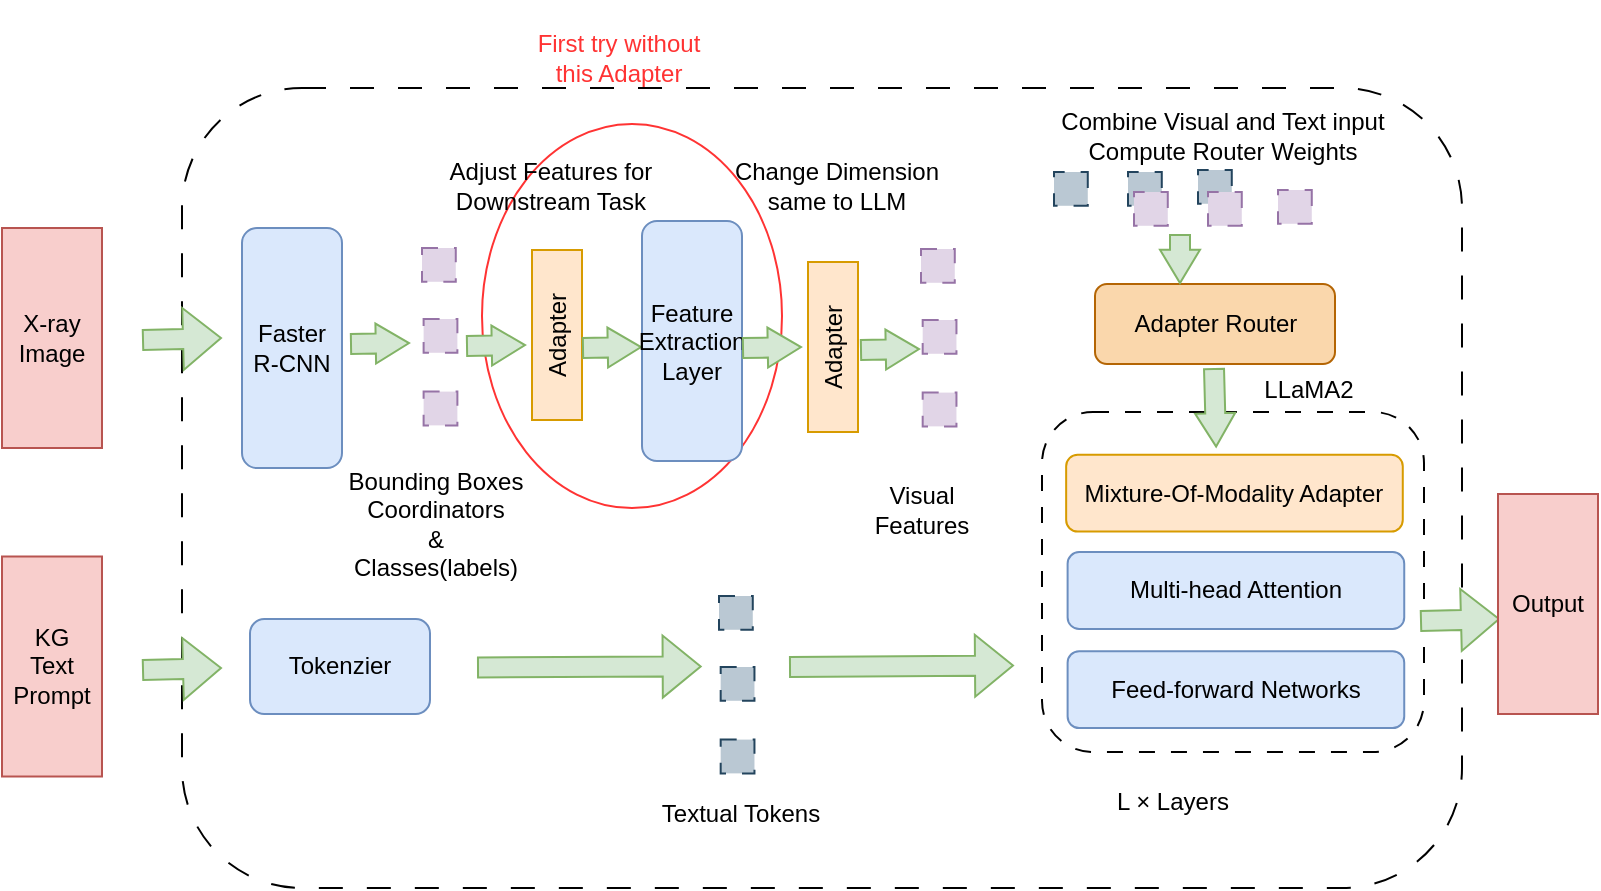 <mxfile version="22.0.7" type="github">
  <diagram name="Page-1" id="wo4J1DjW-kXAxptsyJrY">
    <mxGraphModel dx="1050" dy="541" grid="1" gridSize="10" guides="1" tooltips="1" connect="1" arrows="1" fold="1" page="1" pageScale="1" pageWidth="827" pageHeight="1169" math="0" shadow="0">
      <root>
        <mxCell id="0" />
        <mxCell id="1" parent="0" />
        <mxCell id="ERq-meONV3DLg-Fs3HEW-95" value="" style="ellipse;whiteSpace=wrap;html=1;fillColor=none;strokeColor=#FF3333;" parent="1" vertex="1">
          <mxGeometry x="260" y="88" width="150" height="192" as="geometry" />
        </mxCell>
        <mxCell id="ERq-meONV3DLg-Fs3HEW-77" value="" style="rounded=1;whiteSpace=wrap;html=1;fillColor=none;strokeColor=#000000;dashed=1;dashPattern=12 12;" parent="1" vertex="1">
          <mxGeometry x="110" y="70" width="640" height="400" as="geometry" />
        </mxCell>
        <mxCell id="ERq-meONV3DLg-Fs3HEW-7" value="" style="group" parent="1" vertex="1" connectable="0">
          <mxGeometry x="540" y="232" width="213" height="170" as="geometry" />
        </mxCell>
        <mxCell id="ERq-meONV3DLg-Fs3HEW-2" value="" style="rounded=1;whiteSpace=wrap;html=1;dashed=1;strokeColor=#000000;dashPattern=8 8;" parent="ERq-meONV3DLg-Fs3HEW-7" vertex="1">
          <mxGeometry width="191" height="170" as="geometry" />
        </mxCell>
        <mxCell id="ERq-meONV3DLg-Fs3HEW-3" value="Mixture-Of-Modality Adapter" style="rounded=1;whiteSpace=wrap;html=1;strokeColor=#d79b00;fillColor=#ffe6cc;" parent="ERq-meONV3DLg-Fs3HEW-7" vertex="1">
          <mxGeometry x="12.075" y="21.357" width="168.314" height="38.442" as="geometry" />
        </mxCell>
        <mxCell id="ERq-meONV3DLg-Fs3HEW-4" value="Multi-head Attention" style="rounded=1;whiteSpace=wrap;html=1;strokeColor=#6c8ebf;fillColor=#dae8fc;" parent="ERq-meONV3DLg-Fs3HEW-7" vertex="1">
          <mxGeometry x="12.807" y="70.05" width="168.314" height="38.442" as="geometry" />
        </mxCell>
        <mxCell id="ERq-meONV3DLg-Fs3HEW-5" value="Feed-forward Networks" style="rounded=1;whiteSpace=wrap;html=1;strokeColor=#6c8ebf;fillColor=#dae8fc;" parent="ERq-meONV3DLg-Fs3HEW-7" vertex="1">
          <mxGeometry x="12.807" y="119.598" width="168.314" height="38.442" as="geometry" />
        </mxCell>
        <mxCell id="ERq-meONV3DLg-Fs3HEW-9" value="Faster R-CNN" style="rounded=1;whiteSpace=wrap;html=1;strokeColor=#6c8ebf;fillColor=#dae8fc;" parent="1" vertex="1">
          <mxGeometry x="140" y="140" width="50" height="120" as="geometry" />
        </mxCell>
        <mxCell id="ERq-meONV3DLg-Fs3HEW-11" value="Adapter" style="rounded=0;whiteSpace=wrap;html=1;rotation=-90;fillColor=#ffe6cc;strokeColor=#d79b00;" parent="1" vertex="1">
          <mxGeometry x="255" y="181" width="85" height="25" as="geometry" />
        </mxCell>
        <mxCell id="ERq-meONV3DLg-Fs3HEW-15" value="Bounding Boxes&lt;br&gt;Coordinators&lt;br&gt;&amp;amp;&lt;br&gt;Classes(labels)" style="rounded=0;whiteSpace=wrap;html=1;strokeColor=none;fillColor=none;" parent="1" vertex="1">
          <mxGeometry x="187" y="264" width="100" height="48.5" as="geometry" />
        </mxCell>
        <mxCell id="ERq-meONV3DLg-Fs3HEW-16" value="" style="group" parent="1" vertex="1" connectable="0">
          <mxGeometry x="230" y="150" width="25" height="96" as="geometry" />
        </mxCell>
        <mxCell id="ERq-meONV3DLg-Fs3HEW-12" value="" style="whiteSpace=wrap;html=1;aspect=fixed;dashed=1;dashPattern=8 8;fillColor=#e1d5e7;strokeColor=#9673a6;" parent="ERq-meONV3DLg-Fs3HEW-16" vertex="1">
          <mxGeometry width="16.891" height="16.891" as="geometry" />
        </mxCell>
        <mxCell id="ERq-meONV3DLg-Fs3HEW-13" value="" style="whiteSpace=wrap;html=1;aspect=fixed;dashed=1;dashPattern=8 8;fillColor=#e1d5e7;strokeColor=#9673a6;" parent="ERq-meONV3DLg-Fs3HEW-16" vertex="1">
          <mxGeometry x="0.806" y="35.496" width="16.891" height="16.891" as="geometry" />
        </mxCell>
        <mxCell id="ERq-meONV3DLg-Fs3HEW-14" value="" style="whiteSpace=wrap;html=1;aspect=fixed;dashed=1;dashPattern=8 8;fillColor=#e1d5e7;strokeColor=#9673a6;" parent="ERq-meONV3DLg-Fs3HEW-16" vertex="1">
          <mxGeometry x="0.806" y="71.798" width="16.891" height="16.891" as="geometry" />
        </mxCell>
        <mxCell id="ERq-meONV3DLg-Fs3HEW-17" value="" style="group" parent="1" vertex="1" connectable="0">
          <mxGeometry x="378.5" y="324" width="26" height="96" as="geometry" />
        </mxCell>
        <mxCell id="ERq-meONV3DLg-Fs3HEW-18" value="" style="whiteSpace=wrap;html=1;aspect=fixed;dashed=1;dashPattern=8 8;fillColor=#bac8d3;strokeColor=#23445d;" parent="ERq-meONV3DLg-Fs3HEW-17" vertex="1">
          <mxGeometry width="16.891" height="16.891" as="geometry" />
        </mxCell>
        <mxCell id="ERq-meONV3DLg-Fs3HEW-19" value="" style="whiteSpace=wrap;html=1;aspect=fixed;dashed=1;dashPattern=8 8;fillColor=#bac8d3;strokeColor=#23445d;" parent="ERq-meONV3DLg-Fs3HEW-17" vertex="1">
          <mxGeometry x="0.839" y="35.496" width="16.891" height="16.891" as="geometry" />
        </mxCell>
        <mxCell id="ERq-meONV3DLg-Fs3HEW-20" value="" style="whiteSpace=wrap;html=1;aspect=fixed;dashed=1;dashPattern=8 8;fillColor=#bac8d3;strokeColor=#23445d;" parent="ERq-meONV3DLg-Fs3HEW-17" vertex="1">
          <mxGeometry x="0.839" y="71.798" width="16.891" height="16.891" as="geometry" />
        </mxCell>
        <mxCell id="ERq-meONV3DLg-Fs3HEW-21" value="Visual Features" style="rounded=0;whiteSpace=wrap;html=1;strokeColor=none;fillColor=none;" parent="1" vertex="1">
          <mxGeometry x="440" y="258.25" width="80" height="46" as="geometry" />
        </mxCell>
        <mxCell id="ERq-meONV3DLg-Fs3HEW-24" value="Tokenzier" style="rounded=1;whiteSpace=wrap;html=1;fillColor=#dae8fc;strokeColor=#6c8ebf;" parent="1" vertex="1">
          <mxGeometry x="144" y="335.5" width="90" height="47.5" as="geometry" />
        </mxCell>
        <mxCell id="ERq-meONV3DLg-Fs3HEW-30" value="Textual Tokens" style="rounded=0;whiteSpace=wrap;html=1;strokeColor=none;fillColor=none;" parent="1" vertex="1">
          <mxGeometry x="332" y="420.5" width="115" height="24.5" as="geometry" />
        </mxCell>
        <mxCell id="ERq-meONV3DLg-Fs3HEW-35" value="" style="group" parent="1" vertex="1" connectable="0">
          <mxGeometry x="479.5" y="150.5" width="26" height="96" as="geometry" />
        </mxCell>
        <mxCell id="ERq-meONV3DLg-Fs3HEW-36" value="" style="whiteSpace=wrap;html=1;aspect=fixed;dashed=1;dashPattern=8 8;fillColor=#e1d5e7;strokeColor=#9673a6;" parent="ERq-meONV3DLg-Fs3HEW-35" vertex="1">
          <mxGeometry width="16.891" height="16.891" as="geometry" />
        </mxCell>
        <mxCell id="ERq-meONV3DLg-Fs3HEW-37" value="" style="whiteSpace=wrap;html=1;aspect=fixed;dashed=1;dashPattern=8 8;fillColor=#e1d5e7;strokeColor=#9673a6;" parent="ERq-meONV3DLg-Fs3HEW-35" vertex="1">
          <mxGeometry x="0.839" y="35.496" width="16.891" height="16.891" as="geometry" />
        </mxCell>
        <mxCell id="ERq-meONV3DLg-Fs3HEW-38" value="" style="whiteSpace=wrap;html=1;aspect=fixed;dashed=1;dashPattern=8 8;fillColor=#e1d5e7;strokeColor=#9673a6;" parent="ERq-meONV3DLg-Fs3HEW-35" vertex="1">
          <mxGeometry x="0.839" y="71.798" width="16.891" height="16.891" as="geometry" />
        </mxCell>
        <mxCell id="ERq-meONV3DLg-Fs3HEW-39" value="Adapter Router" style="rounded=1;whiteSpace=wrap;html=1;fillColor=#fad7ac;strokeColor=#b46504;" parent="1" vertex="1">
          <mxGeometry x="566.5" y="168" width="120" height="40" as="geometry" />
        </mxCell>
        <mxCell id="ERq-meONV3DLg-Fs3HEW-50" value="Combine Visual and Text input&lt;br&gt;Compute Router Weights" style="rounded=0;whiteSpace=wrap;html=1;strokeColor=none;fillColor=none;" parent="1" vertex="1">
          <mxGeometry x="543.45" y="77" width="174.55" height="34" as="geometry" />
        </mxCell>
        <mxCell id="ERq-meONV3DLg-Fs3HEW-51" value="" style="group" parent="1" vertex="1" connectable="0">
          <mxGeometry x="539" y="111" width="138.225" height="38.225" as="geometry" />
        </mxCell>
        <mxCell id="ERq-meONV3DLg-Fs3HEW-41" value="" style="group;rotation=90;" parent="ERq-meONV3DLg-Fs3HEW-51" vertex="1" connectable="0">
          <mxGeometry x="35" y="-35" width="26" height="96" as="geometry" />
        </mxCell>
        <mxCell id="ERq-meONV3DLg-Fs3HEW-42" value="" style="whiteSpace=wrap;html=1;aspect=fixed;dashed=1;dashPattern=8 8;rotation=90;fillColor=#bac8d3;strokeColor=#23445d;" parent="ERq-meONV3DLg-Fs3HEW-41" vertex="1">
          <mxGeometry x="44" y="35" width="16.891" height="16.891" as="geometry" />
        </mxCell>
        <mxCell id="ERq-meONV3DLg-Fs3HEW-43" value="" style="whiteSpace=wrap;html=1;aspect=fixed;dashed=1;dashPattern=8 8;rotation=90;fillColor=#bac8d3;strokeColor=#23445d;" parent="ERq-meONV3DLg-Fs3HEW-41" vertex="1">
          <mxGeometry x="9" y="36" width="16.891" height="16.891" as="geometry" />
        </mxCell>
        <mxCell id="ERq-meONV3DLg-Fs3HEW-44" value="" style="whiteSpace=wrap;html=1;aspect=fixed;dashed=1;dashPattern=8 8;rotation=90;fillColor=#bac8d3;strokeColor=#23445d;" parent="ERq-meONV3DLg-Fs3HEW-41" vertex="1">
          <mxGeometry x="-28" y="36" width="16.891" height="16.891" as="geometry" />
        </mxCell>
        <mxCell id="ERq-meONV3DLg-Fs3HEW-46" value="" style="group;rotation=90;" parent="ERq-meONV3DLg-Fs3HEW-51" vertex="1" connectable="0">
          <mxGeometry x="75" y="-25" width="30.45" height="96" as="geometry" />
        </mxCell>
        <mxCell id="ERq-meONV3DLg-Fs3HEW-47" value="" style="whiteSpace=wrap;html=1;aspect=fixed;dashed=1;dashPattern=8 8;rotation=90;fillColor=#e1d5e7;strokeColor=#9673a6;" parent="ERq-meONV3DLg-Fs3HEW-46" vertex="1">
          <mxGeometry x="44" y="35" width="16.891" height="16.891" as="geometry" />
        </mxCell>
        <mxCell id="ERq-meONV3DLg-Fs3HEW-48" value="" style="whiteSpace=wrap;html=1;aspect=fixed;dashed=1;dashPattern=8 8;rotation=90;fillColor=#e1d5e7;strokeColor=#9673a6;" parent="ERq-meONV3DLg-Fs3HEW-46" vertex="1">
          <mxGeometry x="9" y="36" width="16.891" height="16.891" as="geometry" />
        </mxCell>
        <mxCell id="ERq-meONV3DLg-Fs3HEW-49" value="" style="whiteSpace=wrap;html=1;aspect=fixed;dashed=1;dashPattern=8 8;rotation=90;fillColor=#e1d5e7;strokeColor=#9673a6;" parent="ERq-meONV3DLg-Fs3HEW-46" vertex="1">
          <mxGeometry x="-28" y="36" width="16.891" height="16.891" as="geometry" />
        </mxCell>
        <mxCell id="ERq-meONV3DLg-Fs3HEW-52" value="LLaMA2" style="rounded=0;whiteSpace=wrap;html=1;strokeColor=none;fillColor=none;" parent="1" vertex="1">
          <mxGeometry x="628" y="210" width="91" height="22" as="geometry" />
        </mxCell>
        <mxCell id="ERq-meONV3DLg-Fs3HEW-53" value="L × Layers" style="rounded=0;whiteSpace=wrap;html=1;strokeColor=none;fillColor=none;" parent="1" vertex="1">
          <mxGeometry x="560" y="415.5" width="91" height="22" as="geometry" />
        </mxCell>
        <mxCell id="ERq-meONV3DLg-Fs3HEW-56" value="" style="shape=flexArrow;endArrow=classic;html=1;rounded=0;strokeColor=#82b366;fillColor=#d5e8d4;" parent="1" edge="1">
          <mxGeometry width="50" height="50" relative="1" as="geometry">
            <mxPoint x="90" y="196" as="sourcePoint" />
            <mxPoint x="130" y="195" as="targetPoint" />
          </mxGeometry>
        </mxCell>
        <mxCell id="ERq-meONV3DLg-Fs3HEW-57" value="" style="shape=flexArrow;endArrow=classic;html=1;rounded=0;strokeColor=#82b366;fillColor=#d5e8d4;" parent="1" edge="1">
          <mxGeometry width="50" height="50" relative="1" as="geometry">
            <mxPoint x="90" y="361" as="sourcePoint" />
            <mxPoint x="130" y="360" as="targetPoint" />
          </mxGeometry>
        </mxCell>
        <mxCell id="ERq-meONV3DLg-Fs3HEW-58" value="" style="shape=flexArrow;endArrow=classic;html=1;rounded=0;strokeColor=#82b366;fillColor=#d5e8d4;entryX=0.406;entryY=0.723;entryDx=0;entryDy=0;entryPerimeter=0;" parent="1" target="ERq-meONV3DLg-Fs3HEW-77" edge="1">
          <mxGeometry width="50" height="50" relative="1" as="geometry">
            <mxPoint x="257.5" y="359.75" as="sourcePoint" />
            <mxPoint x="340" y="359" as="targetPoint" />
          </mxGeometry>
        </mxCell>
        <mxCell id="ERq-meONV3DLg-Fs3HEW-61" value="" style="shape=flexArrow;endArrow=classic;html=1;rounded=0;strokeColor=#82b366;fillColor=#d5e8d4;endWidth=9;endSize=5.21;" parent="1" edge="1">
          <mxGeometry width="50" height="50" relative="1" as="geometry">
            <mxPoint x="194" y="198" as="sourcePoint" />
            <mxPoint x="224" y="197.5" as="targetPoint" />
          </mxGeometry>
        </mxCell>
        <mxCell id="ERq-meONV3DLg-Fs3HEW-62" value="" style="shape=flexArrow;endArrow=classic;html=1;rounded=0;strokeColor=#82b366;fillColor=#d5e8d4;endWidth=9;endSize=5.21;" parent="1" edge="1">
          <mxGeometry width="50" height="50" relative="1" as="geometry">
            <mxPoint x="252" y="199" as="sourcePoint" />
            <mxPoint x="282" y="198.5" as="targetPoint" />
          </mxGeometry>
        </mxCell>
        <mxCell id="ERq-meONV3DLg-Fs3HEW-63" value="" style="shape=flexArrow;endArrow=classic;html=1;rounded=0;strokeColor=#82b366;fillColor=#d5e8d4;endWidth=9;endSize=5.21;" parent="1" edge="1">
          <mxGeometry width="50" height="50" relative="1" as="geometry">
            <mxPoint x="310" y="200" as="sourcePoint" />
            <mxPoint x="340" y="199.5" as="targetPoint" />
          </mxGeometry>
        </mxCell>
        <mxCell id="ERq-meONV3DLg-Fs3HEW-64" value="Adjust Features for&lt;br&gt;Downstream Task" style="rounded=0;whiteSpace=wrap;html=1;strokeColor=none;fillColor=none;" parent="1" vertex="1">
          <mxGeometry x="242" y="90" width="105" height="57.5" as="geometry" />
        </mxCell>
        <mxCell id="ERq-meONV3DLg-Fs3HEW-65" value="" style="shape=flexArrow;endArrow=classic;html=1;rounded=0;strokeColor=#82b366;fillColor=#d5e8d4;endWidth=9;endSize=5.21;" parent="1" edge="1">
          <mxGeometry width="50" height="50" relative="1" as="geometry">
            <mxPoint x="609" y="143" as="sourcePoint" />
            <mxPoint x="609" y="168" as="targetPoint" />
          </mxGeometry>
        </mxCell>
        <mxCell id="ERq-meONV3DLg-Fs3HEW-66" value="" style="shape=flexArrow;endArrow=classic;html=1;rounded=0;strokeColor=#82b366;fillColor=#d5e8d4;endWidth=9;endSize=5.21;entryX=0.404;entryY=-0.093;entryDx=0;entryDy=0;entryPerimeter=0;" parent="1" edge="1">
          <mxGeometry width="50" height="50" relative="1" as="geometry">
            <mxPoint x="626" y="210" as="sourcePoint" />
            <mxPoint x="627.074" y="249.782" as="targetPoint" />
          </mxGeometry>
        </mxCell>
        <mxCell id="ERq-meONV3DLg-Fs3HEW-68" value="X-ray&lt;br&gt;Image" style="rounded=0;whiteSpace=wrap;html=1;fillColor=#f8cecc;strokeColor=#b85450;" parent="1" vertex="1">
          <mxGeometry x="20" y="140" width="50" height="110" as="geometry" />
        </mxCell>
        <mxCell id="ERq-meONV3DLg-Fs3HEW-69" value="KG&lt;br&gt;Text&lt;br&gt;Prompt" style="rounded=0;whiteSpace=wrap;html=1;fillColor=#f8cecc;strokeColor=#b85450;" parent="1" vertex="1">
          <mxGeometry x="20" y="304.25" width="50" height="110" as="geometry" />
        </mxCell>
        <mxCell id="ERq-meONV3DLg-Fs3HEW-74" value="" style="shape=flexArrow;endArrow=classic;html=1;rounded=0;strokeColor=#82b366;fillColor=#d5e8d4;" parent="1" edge="1">
          <mxGeometry width="50" height="50" relative="1" as="geometry">
            <mxPoint x="729" y="336.5" as="sourcePoint" />
            <mxPoint x="769" y="335.5" as="targetPoint" />
          </mxGeometry>
        </mxCell>
        <mxCell id="ERq-meONV3DLg-Fs3HEW-76" value="Output" style="rounded=0;whiteSpace=wrap;html=1;fillColor=#f8cecc;strokeColor=#b85450;" parent="1" vertex="1">
          <mxGeometry x="768" y="273" width="50" height="110" as="geometry" />
        </mxCell>
        <mxCell id="ERq-meONV3DLg-Fs3HEW-79" value="Feature&lt;br&gt;Extraction&lt;br&gt;Layer" style="rounded=1;whiteSpace=wrap;html=1;strokeColor=#6c8ebf;fillColor=#dae8fc;" parent="1" vertex="1">
          <mxGeometry x="340" y="136.5" width="50" height="120" as="geometry" />
        </mxCell>
        <mxCell id="ERq-meONV3DLg-Fs3HEW-81" value="" style="shape=flexArrow;endArrow=classic;html=1;rounded=0;strokeColor=#82b366;fillColor=#d5e8d4;endWidth=9;endSize=5.21;" parent="1" edge="1">
          <mxGeometry width="50" height="50" relative="1" as="geometry">
            <mxPoint x="390" y="200" as="sourcePoint" />
            <mxPoint x="420" y="199.5" as="targetPoint" />
          </mxGeometry>
        </mxCell>
        <mxCell id="ERq-meONV3DLg-Fs3HEW-83" value="Adapter" style="rounded=0;whiteSpace=wrap;html=1;rotation=-90;fillColor=#ffe6cc;strokeColor=#d79b00;" parent="1" vertex="1">
          <mxGeometry x="393" y="187" width="85" height="25" as="geometry" />
        </mxCell>
        <mxCell id="ERq-meONV3DLg-Fs3HEW-84" value="Change Dimension same to LLM" style="rounded=0;whiteSpace=wrap;html=1;strokeColor=none;fillColor=none;" parent="1" vertex="1">
          <mxGeometry x="385" y="90" width="105" height="57.5" as="geometry" />
        </mxCell>
        <mxCell id="ERq-meONV3DLg-Fs3HEW-86" value="" style="shape=flexArrow;endArrow=classic;html=1;rounded=0;strokeColor=#82b366;fillColor=#d5e8d4;endWidth=9;endSize=5.21;" parent="1" edge="1">
          <mxGeometry width="50" height="50" relative="1" as="geometry">
            <mxPoint x="449" y="201" as="sourcePoint" />
            <mxPoint x="479" y="200.5" as="targetPoint" />
          </mxGeometry>
        </mxCell>
        <mxCell id="ERq-meONV3DLg-Fs3HEW-94" value="" style="shape=flexArrow;endArrow=classic;html=1;rounded=0;strokeColor=#82b366;fillColor=#d5e8d4;entryX=0.406;entryY=0.723;entryDx=0;entryDy=0;entryPerimeter=0;" parent="1" edge="1">
          <mxGeometry width="50" height="50" relative="1" as="geometry">
            <mxPoint x="413.5" y="359.5" as="sourcePoint" />
            <mxPoint x="526" y="358.75" as="targetPoint" />
          </mxGeometry>
        </mxCell>
        <mxCell id="ERq-meONV3DLg-Fs3HEW-96" value="&lt;font color=&quot;#ff3333&quot;&gt;First try without this Adapter&lt;/font&gt;" style="rounded=0;whiteSpace=wrap;html=1;strokeColor=none;fillColor=none;" parent="1" vertex="1">
          <mxGeometry x="275.5" y="26.5" width="105" height="57.5" as="geometry" />
        </mxCell>
      </root>
    </mxGraphModel>
  </diagram>
</mxfile>
